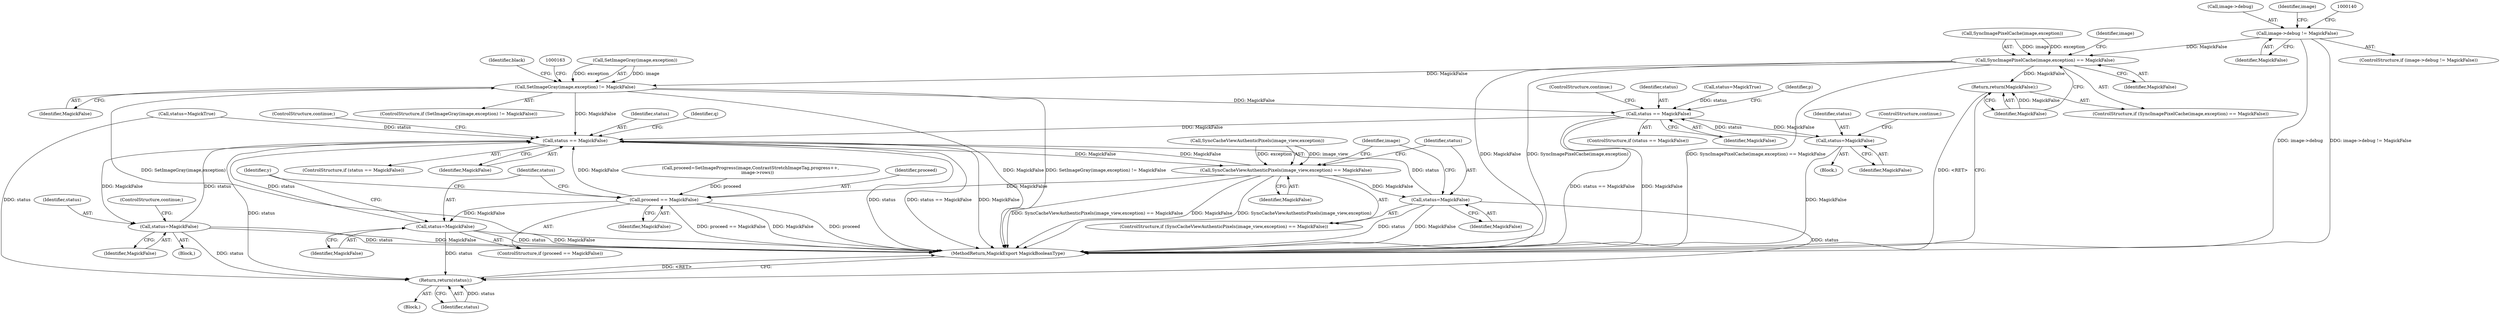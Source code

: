 digraph "0_ImageMagick_1cc6f0ccc92c20c7cab6c4a7335daf29c91f0d8e@pointer" {
"1000134" [label="(Call,image->debug != MagickFalse)"];
"1000149" [label="(Call,SyncImagePixelCache(image,exception) == MagickFalse)"];
"1000154" [label="(Return,return(MagickFalse);)"];
"1000157" [label="(Call,SetImageGray(image,exception) != MagickFalse)"];
"1000335" [label="(Call,status == MagickFalse)"];
"1000357" [label="(Call,status=MagickFalse)"];
"1000863" [label="(Call,status == MagickFalse)"];
"1000885" [label="(Call,status=MagickFalse)"];
"1001035" [label="(Return,return(status);)"];
"1000978" [label="(Call,SyncCacheViewAuthenticPixels(image_view,exception) == MagickFalse)"];
"1000983" [label="(Call,status=MagickFalse)"];
"1001007" [label="(Call,proceed == MagickFalse)"];
"1001010" [label="(Call,status=MagickFalse)"];
"1000133" [label="(ControlStructure,if (image->debug != MagickFalse))"];
"1000835" [label="(Call,status=MagickTrue)"];
"1000985" [label="(Identifier,MagickFalse)"];
"1000161" [label="(Identifier,MagickFalse)"];
"1000338" [label="(ControlStructure,continue;)"];
"1000336" [label="(Identifier,status)"];
"1000156" [label="(ControlStructure,if (SetImageGray(image,exception) != MagickFalse))"];
"1000359" [label="(Identifier,MagickFalse)"];
"1000864" [label="(Identifier,status)"];
"1000858" [label="(Identifier,y)"];
"1000150" [label="(Call,SyncImagePixelCache(image,exception))"];
"1000885" [label="(Call,status=MagickFalse)"];
"1000134" [label="(Call,image->debug != MagickFalse)"];
"1000863" [label="(Call,status == MagickFalse)"];
"1000887" [label="(Identifier,MagickFalse)"];
"1000983" [label="(Call,status=MagickFalse)"];
"1000295" [label="(Call,status=MagickTrue)"];
"1000888" [label="(ControlStructure,continue;)"];
"1000155" [label="(Identifier,MagickFalse)"];
"1000979" [label="(Call,SyncCacheViewAuthenticPixels(image_view,exception))"];
"1000884" [label="(Block,)"];
"1000984" [label="(Identifier,status)"];
"1000862" [label="(ControlStructure,if (status == MagickFalse))"];
"1000159" [label="(Identifier,image)"];
"1000337" [label="(Identifier,MagickFalse)"];
"1000335" [label="(Call,status == MagickFalse)"];
"1000357" [label="(Call,status=MagickFalse)"];
"1000868" [label="(Identifier,q)"];
"1000138" [label="(Identifier,MagickFalse)"];
"1000157" [label="(Call,SetImageGray(image,exception) != MagickFalse)"];
"1001009" [label="(Identifier,MagickFalse)"];
"1001012" [label="(Identifier,MagickFalse)"];
"1001006" [label="(ControlStructure,if (proceed == MagickFalse))"];
"1000135" [label="(Call,image->debug)"];
"1000356" [label="(Block,)"];
"1000358" [label="(Identifier,status)"];
"1000978" [label="(Call,SyncCacheViewAuthenticPixels(image_view,exception) == MagickFalse)"];
"1000111" [label="(Block,)"];
"1001008" [label="(Identifier,proceed)"];
"1001011" [label="(Identifier,status)"];
"1000158" [label="(Call,SetImageGray(image,exception))"];
"1000886" [label="(Identifier,status)"];
"1000148" [label="(ControlStructure,if (SyncImagePixelCache(image,exception) == MagickFalse))"];
"1001007" [label="(Call,proceed == MagickFalse)"];
"1000149" [label="(Call,SyncImagePixelCache(image,exception) == MagickFalse)"];
"1000153" [label="(Identifier,MagickFalse)"];
"1000866" [label="(ControlStructure,continue;)"];
"1000340" [label="(Identifier,p)"];
"1000989" [label="(Identifier,image)"];
"1000154" [label="(Return,return(MagickFalse);)"];
"1001036" [label="(Identifier,status)"];
"1001037" [label="(MethodReturn,MagickExport MagickBooleanType)"];
"1000334" [label="(ControlStructure,if (status == MagickFalse))"];
"1000360" [label="(ControlStructure,continue;)"];
"1000977" [label="(ControlStructure,if (SyncCacheViewAuthenticPixels(image_view,exception) == MagickFalse))"];
"1000982" [label="(Identifier,MagickFalse)"];
"1000996" [label="(Call,proceed=SetImageProgress(image,ContrastStretchImageTag,progress++,\n          image->rows))"];
"1000865" [label="(Identifier,MagickFalse)"];
"1001035" [label="(Return,return(status);)"];
"1000151" [label="(Identifier,image)"];
"1000169" [label="(Identifier,black)"];
"1001010" [label="(Call,status=MagickFalse)"];
"1000134" -> "1000133"  [label="AST: "];
"1000134" -> "1000138"  [label="CFG: "];
"1000135" -> "1000134"  [label="AST: "];
"1000138" -> "1000134"  [label="AST: "];
"1000140" -> "1000134"  [label="CFG: "];
"1000151" -> "1000134"  [label="CFG: "];
"1000134" -> "1001037"  [label="DDG: image->debug != MagickFalse"];
"1000134" -> "1001037"  [label="DDG: image->debug"];
"1000134" -> "1000149"  [label="DDG: MagickFalse"];
"1000149" -> "1000148"  [label="AST: "];
"1000149" -> "1000153"  [label="CFG: "];
"1000150" -> "1000149"  [label="AST: "];
"1000153" -> "1000149"  [label="AST: "];
"1000155" -> "1000149"  [label="CFG: "];
"1000159" -> "1000149"  [label="CFG: "];
"1000149" -> "1001037"  [label="DDG: SyncImagePixelCache(image,exception) == MagickFalse"];
"1000149" -> "1001037"  [label="DDG: MagickFalse"];
"1000149" -> "1001037"  [label="DDG: SyncImagePixelCache(image,exception)"];
"1000150" -> "1000149"  [label="DDG: image"];
"1000150" -> "1000149"  [label="DDG: exception"];
"1000149" -> "1000154"  [label="DDG: MagickFalse"];
"1000149" -> "1000157"  [label="DDG: MagickFalse"];
"1000154" -> "1000148"  [label="AST: "];
"1000154" -> "1000155"  [label="CFG: "];
"1000155" -> "1000154"  [label="AST: "];
"1001037" -> "1000154"  [label="CFG: "];
"1000154" -> "1001037"  [label="DDG: <RET>"];
"1000155" -> "1000154"  [label="DDG: MagickFalse"];
"1000157" -> "1000156"  [label="AST: "];
"1000157" -> "1000161"  [label="CFG: "];
"1000158" -> "1000157"  [label="AST: "];
"1000161" -> "1000157"  [label="AST: "];
"1000163" -> "1000157"  [label="CFG: "];
"1000169" -> "1000157"  [label="CFG: "];
"1000157" -> "1001037"  [label="DDG: SetImageGray(image,exception) != MagickFalse"];
"1000157" -> "1001037"  [label="DDG: SetImageGray(image,exception)"];
"1000157" -> "1001037"  [label="DDG: MagickFalse"];
"1000158" -> "1000157"  [label="DDG: image"];
"1000158" -> "1000157"  [label="DDG: exception"];
"1000157" -> "1000335"  [label="DDG: MagickFalse"];
"1000157" -> "1000863"  [label="DDG: MagickFalse"];
"1000335" -> "1000334"  [label="AST: "];
"1000335" -> "1000337"  [label="CFG: "];
"1000336" -> "1000335"  [label="AST: "];
"1000337" -> "1000335"  [label="AST: "];
"1000338" -> "1000335"  [label="CFG: "];
"1000340" -> "1000335"  [label="CFG: "];
"1000335" -> "1001037"  [label="DDG: MagickFalse"];
"1000335" -> "1001037"  [label="DDG: status == MagickFalse"];
"1000295" -> "1000335"  [label="DDG: status"];
"1000357" -> "1000335"  [label="DDG: status"];
"1000335" -> "1000357"  [label="DDG: MagickFalse"];
"1000335" -> "1000863"  [label="DDG: MagickFalse"];
"1000357" -> "1000356"  [label="AST: "];
"1000357" -> "1000359"  [label="CFG: "];
"1000358" -> "1000357"  [label="AST: "];
"1000359" -> "1000357"  [label="AST: "];
"1000360" -> "1000357"  [label="CFG: "];
"1000357" -> "1001037"  [label="DDG: MagickFalse"];
"1000863" -> "1000862"  [label="AST: "];
"1000863" -> "1000865"  [label="CFG: "];
"1000864" -> "1000863"  [label="AST: "];
"1000865" -> "1000863"  [label="AST: "];
"1000866" -> "1000863"  [label="CFG: "];
"1000868" -> "1000863"  [label="CFG: "];
"1000863" -> "1001037"  [label="DDG: MagickFalse"];
"1000863" -> "1001037"  [label="DDG: status"];
"1000863" -> "1001037"  [label="DDG: status == MagickFalse"];
"1000983" -> "1000863"  [label="DDG: status"];
"1000885" -> "1000863"  [label="DDG: status"];
"1000835" -> "1000863"  [label="DDG: status"];
"1001010" -> "1000863"  [label="DDG: status"];
"1000978" -> "1000863"  [label="DDG: MagickFalse"];
"1001007" -> "1000863"  [label="DDG: MagickFalse"];
"1000863" -> "1000885"  [label="DDG: MagickFalse"];
"1000863" -> "1000978"  [label="DDG: MagickFalse"];
"1000863" -> "1001035"  [label="DDG: status"];
"1000885" -> "1000884"  [label="AST: "];
"1000885" -> "1000887"  [label="CFG: "];
"1000886" -> "1000885"  [label="AST: "];
"1000887" -> "1000885"  [label="AST: "];
"1000888" -> "1000885"  [label="CFG: "];
"1000885" -> "1001037"  [label="DDG: status"];
"1000885" -> "1001037"  [label="DDG: MagickFalse"];
"1000885" -> "1001035"  [label="DDG: status"];
"1001035" -> "1000111"  [label="AST: "];
"1001035" -> "1001036"  [label="CFG: "];
"1001036" -> "1001035"  [label="AST: "];
"1001037" -> "1001035"  [label="CFG: "];
"1001035" -> "1001037"  [label="DDG: <RET>"];
"1001036" -> "1001035"  [label="DDG: status"];
"1000983" -> "1001035"  [label="DDG: status"];
"1000835" -> "1001035"  [label="DDG: status"];
"1001010" -> "1001035"  [label="DDG: status"];
"1000978" -> "1000977"  [label="AST: "];
"1000978" -> "1000982"  [label="CFG: "];
"1000979" -> "1000978"  [label="AST: "];
"1000982" -> "1000978"  [label="AST: "];
"1000984" -> "1000978"  [label="CFG: "];
"1000989" -> "1000978"  [label="CFG: "];
"1000978" -> "1001037"  [label="DDG: MagickFalse"];
"1000978" -> "1001037"  [label="DDG: SyncCacheViewAuthenticPixels(image_view,exception)"];
"1000978" -> "1001037"  [label="DDG: SyncCacheViewAuthenticPixels(image_view,exception) == MagickFalse"];
"1000979" -> "1000978"  [label="DDG: image_view"];
"1000979" -> "1000978"  [label="DDG: exception"];
"1000978" -> "1000983"  [label="DDG: MagickFalse"];
"1000978" -> "1001007"  [label="DDG: MagickFalse"];
"1000983" -> "1000977"  [label="AST: "];
"1000983" -> "1000985"  [label="CFG: "];
"1000984" -> "1000983"  [label="AST: "];
"1000985" -> "1000983"  [label="AST: "];
"1000989" -> "1000983"  [label="CFG: "];
"1000983" -> "1001037"  [label="DDG: status"];
"1000983" -> "1001037"  [label="DDG: MagickFalse"];
"1001007" -> "1001006"  [label="AST: "];
"1001007" -> "1001009"  [label="CFG: "];
"1001008" -> "1001007"  [label="AST: "];
"1001009" -> "1001007"  [label="AST: "];
"1001011" -> "1001007"  [label="CFG: "];
"1000858" -> "1001007"  [label="CFG: "];
"1001007" -> "1001037"  [label="DDG: proceed"];
"1001007" -> "1001037"  [label="DDG: proceed == MagickFalse"];
"1001007" -> "1001037"  [label="DDG: MagickFalse"];
"1000996" -> "1001007"  [label="DDG: proceed"];
"1001007" -> "1001010"  [label="DDG: MagickFalse"];
"1001010" -> "1001006"  [label="AST: "];
"1001010" -> "1001012"  [label="CFG: "];
"1001011" -> "1001010"  [label="AST: "];
"1001012" -> "1001010"  [label="AST: "];
"1000858" -> "1001010"  [label="CFG: "];
"1001010" -> "1001037"  [label="DDG: MagickFalse"];
"1001010" -> "1001037"  [label="DDG: status"];
}
